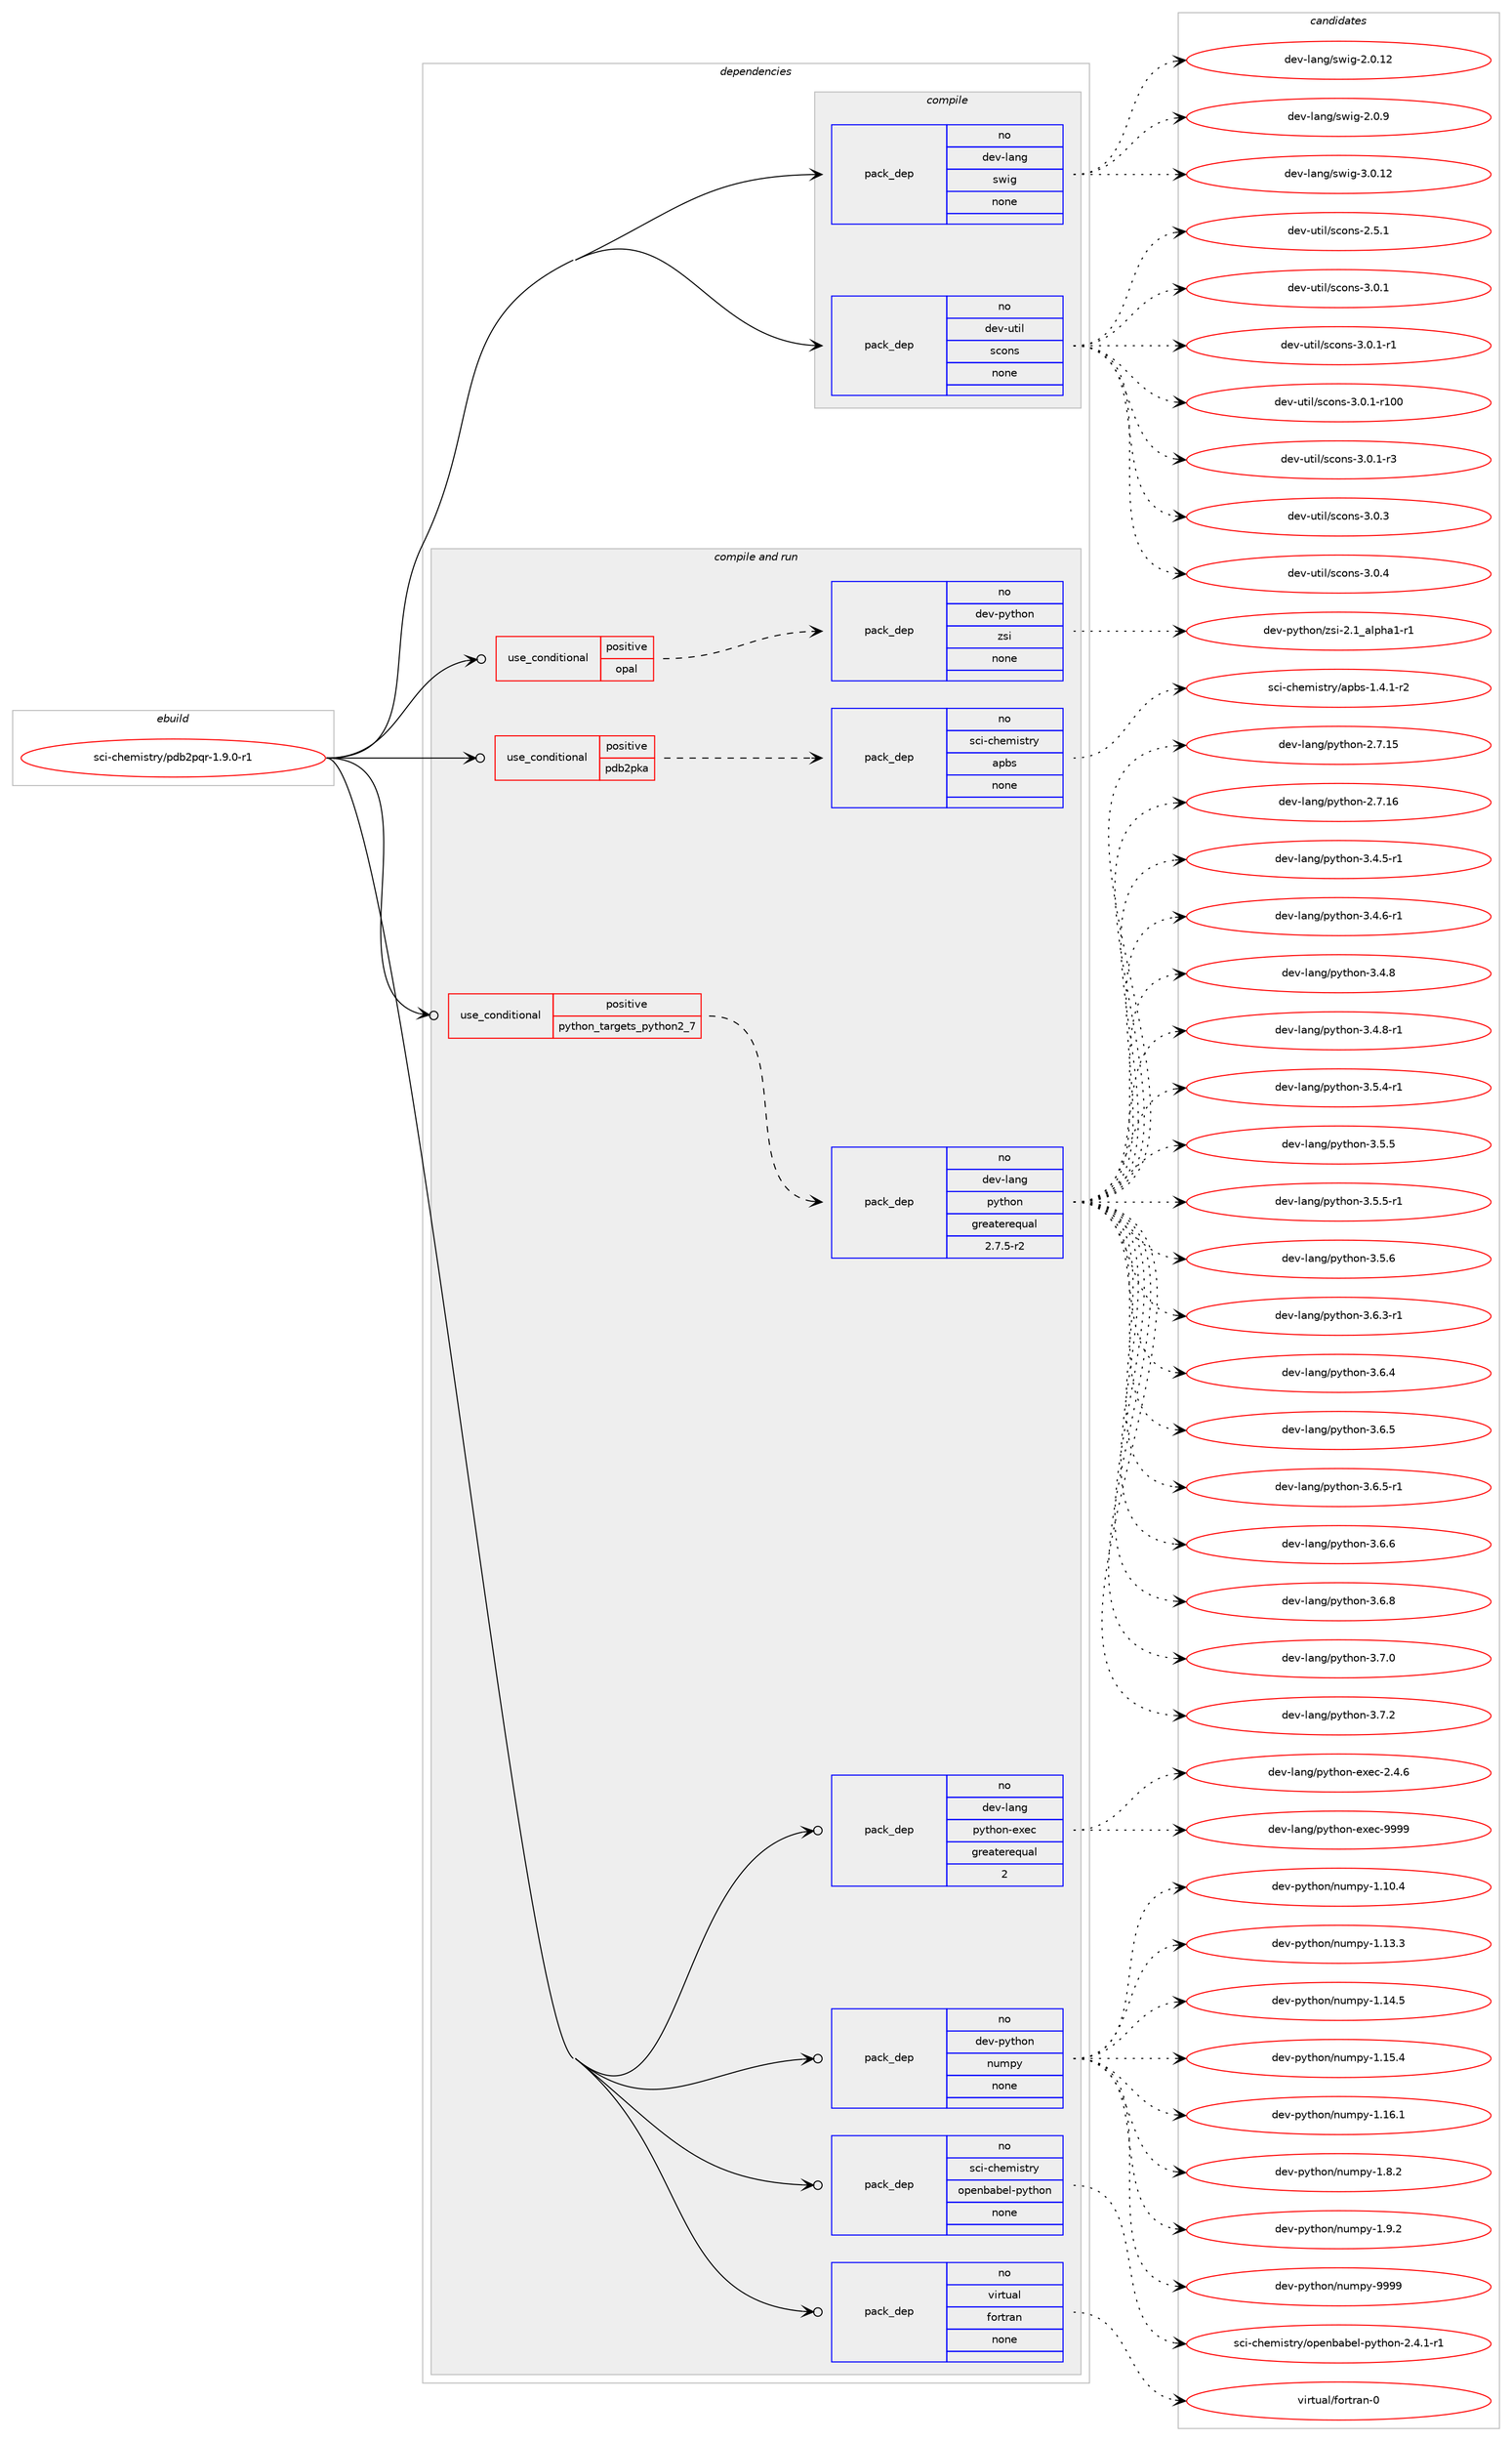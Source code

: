 digraph prolog {

# *************
# Graph options
# *************

newrank=true;
concentrate=true;
compound=true;
graph [rankdir=LR,fontname=Helvetica,fontsize=10,ranksep=1.5];#, ranksep=2.5, nodesep=0.2];
edge  [arrowhead=vee];
node  [fontname=Helvetica,fontsize=10];

# **********
# The ebuild
# **********

subgraph cluster_leftcol {
color=gray;
rank=same;
label=<<i>ebuild</i>>;
id [label="sci-chemistry/pdb2pqr-1.9.0-r1", color=red, width=4, href="../sci-chemistry/pdb2pqr-1.9.0-r1.svg"];
}

# ****************
# The dependencies
# ****************

subgraph cluster_midcol {
color=gray;
label=<<i>dependencies</i>>;
subgraph cluster_compile {
fillcolor="#eeeeee";
style=filled;
label=<<i>compile</i>>;
subgraph pack1208377 {
dependency1688514 [label=<<TABLE BORDER="0" CELLBORDER="1" CELLSPACING="0" CELLPADDING="4" WIDTH="220"><TR><TD ROWSPAN="6" CELLPADDING="30">pack_dep</TD></TR><TR><TD WIDTH="110">no</TD></TR><TR><TD>dev-lang</TD></TR><TR><TD>swig</TD></TR><TR><TD>none</TD></TR><TR><TD></TD></TR></TABLE>>, shape=none, color=blue];
}
id:e -> dependency1688514:w [weight=20,style="solid",arrowhead="vee"];
subgraph pack1208378 {
dependency1688515 [label=<<TABLE BORDER="0" CELLBORDER="1" CELLSPACING="0" CELLPADDING="4" WIDTH="220"><TR><TD ROWSPAN="6" CELLPADDING="30">pack_dep</TD></TR><TR><TD WIDTH="110">no</TD></TR><TR><TD>dev-util</TD></TR><TR><TD>scons</TD></TR><TR><TD>none</TD></TR><TR><TD></TD></TR></TABLE>>, shape=none, color=blue];
}
id:e -> dependency1688515:w [weight=20,style="solid",arrowhead="vee"];
}
subgraph cluster_compileandrun {
fillcolor="#eeeeee";
style=filled;
label=<<i>compile and run</i>>;
subgraph cond452481 {
dependency1688516 [label=<<TABLE BORDER="0" CELLBORDER="1" CELLSPACING="0" CELLPADDING="4"><TR><TD ROWSPAN="3" CELLPADDING="10">use_conditional</TD></TR><TR><TD>positive</TD></TR><TR><TD>opal</TD></TR></TABLE>>, shape=none, color=red];
subgraph pack1208379 {
dependency1688517 [label=<<TABLE BORDER="0" CELLBORDER="1" CELLSPACING="0" CELLPADDING="4" WIDTH="220"><TR><TD ROWSPAN="6" CELLPADDING="30">pack_dep</TD></TR><TR><TD WIDTH="110">no</TD></TR><TR><TD>dev-python</TD></TR><TR><TD>zsi</TD></TR><TR><TD>none</TD></TR><TR><TD></TD></TR></TABLE>>, shape=none, color=blue];
}
dependency1688516:e -> dependency1688517:w [weight=20,style="dashed",arrowhead="vee"];
}
id:e -> dependency1688516:w [weight=20,style="solid",arrowhead="odotvee"];
subgraph cond452482 {
dependency1688518 [label=<<TABLE BORDER="0" CELLBORDER="1" CELLSPACING="0" CELLPADDING="4"><TR><TD ROWSPAN="3" CELLPADDING="10">use_conditional</TD></TR><TR><TD>positive</TD></TR><TR><TD>pdb2pka</TD></TR></TABLE>>, shape=none, color=red];
subgraph pack1208380 {
dependency1688519 [label=<<TABLE BORDER="0" CELLBORDER="1" CELLSPACING="0" CELLPADDING="4" WIDTH="220"><TR><TD ROWSPAN="6" CELLPADDING="30">pack_dep</TD></TR><TR><TD WIDTH="110">no</TD></TR><TR><TD>sci-chemistry</TD></TR><TR><TD>apbs</TD></TR><TR><TD>none</TD></TR><TR><TD></TD></TR></TABLE>>, shape=none, color=blue];
}
dependency1688518:e -> dependency1688519:w [weight=20,style="dashed",arrowhead="vee"];
}
id:e -> dependency1688518:w [weight=20,style="solid",arrowhead="odotvee"];
subgraph cond452483 {
dependency1688520 [label=<<TABLE BORDER="0" CELLBORDER="1" CELLSPACING="0" CELLPADDING="4"><TR><TD ROWSPAN="3" CELLPADDING="10">use_conditional</TD></TR><TR><TD>positive</TD></TR><TR><TD>python_targets_python2_7</TD></TR></TABLE>>, shape=none, color=red];
subgraph pack1208381 {
dependency1688521 [label=<<TABLE BORDER="0" CELLBORDER="1" CELLSPACING="0" CELLPADDING="4" WIDTH="220"><TR><TD ROWSPAN="6" CELLPADDING="30">pack_dep</TD></TR><TR><TD WIDTH="110">no</TD></TR><TR><TD>dev-lang</TD></TR><TR><TD>python</TD></TR><TR><TD>greaterequal</TD></TR><TR><TD>2.7.5-r2</TD></TR></TABLE>>, shape=none, color=blue];
}
dependency1688520:e -> dependency1688521:w [weight=20,style="dashed",arrowhead="vee"];
}
id:e -> dependency1688520:w [weight=20,style="solid",arrowhead="odotvee"];
subgraph pack1208382 {
dependency1688522 [label=<<TABLE BORDER="0" CELLBORDER="1" CELLSPACING="0" CELLPADDING="4" WIDTH="220"><TR><TD ROWSPAN="6" CELLPADDING="30">pack_dep</TD></TR><TR><TD WIDTH="110">no</TD></TR><TR><TD>dev-lang</TD></TR><TR><TD>python-exec</TD></TR><TR><TD>greaterequal</TD></TR><TR><TD>2</TD></TR></TABLE>>, shape=none, color=blue];
}
id:e -> dependency1688522:w [weight=20,style="solid",arrowhead="odotvee"];
subgraph pack1208383 {
dependency1688523 [label=<<TABLE BORDER="0" CELLBORDER="1" CELLSPACING="0" CELLPADDING="4" WIDTH="220"><TR><TD ROWSPAN="6" CELLPADDING="30">pack_dep</TD></TR><TR><TD WIDTH="110">no</TD></TR><TR><TD>dev-python</TD></TR><TR><TD>numpy</TD></TR><TR><TD>none</TD></TR><TR><TD></TD></TR></TABLE>>, shape=none, color=blue];
}
id:e -> dependency1688523:w [weight=20,style="solid",arrowhead="odotvee"];
subgraph pack1208384 {
dependency1688524 [label=<<TABLE BORDER="0" CELLBORDER="1" CELLSPACING="0" CELLPADDING="4" WIDTH="220"><TR><TD ROWSPAN="6" CELLPADDING="30">pack_dep</TD></TR><TR><TD WIDTH="110">no</TD></TR><TR><TD>sci-chemistry</TD></TR><TR><TD>openbabel-python</TD></TR><TR><TD>none</TD></TR><TR><TD></TD></TR></TABLE>>, shape=none, color=blue];
}
id:e -> dependency1688524:w [weight=20,style="solid",arrowhead="odotvee"];
subgraph pack1208385 {
dependency1688525 [label=<<TABLE BORDER="0" CELLBORDER="1" CELLSPACING="0" CELLPADDING="4" WIDTH="220"><TR><TD ROWSPAN="6" CELLPADDING="30">pack_dep</TD></TR><TR><TD WIDTH="110">no</TD></TR><TR><TD>virtual</TD></TR><TR><TD>fortran</TD></TR><TR><TD>none</TD></TR><TR><TD></TD></TR></TABLE>>, shape=none, color=blue];
}
id:e -> dependency1688525:w [weight=20,style="solid",arrowhead="odotvee"];
}
subgraph cluster_run {
fillcolor="#eeeeee";
style=filled;
label=<<i>run</i>>;
}
}

# **************
# The candidates
# **************

subgraph cluster_choices {
rank=same;
color=gray;
label=<<i>candidates</i>>;

subgraph choice1208377 {
color=black;
nodesep=1;
choice10010111845108971101034711511910510345504648464950 [label="dev-lang/swig-2.0.12", color=red, width=4,href="../dev-lang/swig-2.0.12.svg"];
choice100101118451089711010347115119105103455046484657 [label="dev-lang/swig-2.0.9", color=red, width=4,href="../dev-lang/swig-2.0.9.svg"];
choice10010111845108971101034711511910510345514648464950 [label="dev-lang/swig-3.0.12", color=red, width=4,href="../dev-lang/swig-3.0.12.svg"];
dependency1688514:e -> choice10010111845108971101034711511910510345504648464950:w [style=dotted,weight="100"];
dependency1688514:e -> choice100101118451089711010347115119105103455046484657:w [style=dotted,weight="100"];
dependency1688514:e -> choice10010111845108971101034711511910510345514648464950:w [style=dotted,weight="100"];
}
subgraph choice1208378 {
color=black;
nodesep=1;
choice100101118451171161051084711599111110115455046534649 [label="dev-util/scons-2.5.1", color=red, width=4,href="../dev-util/scons-2.5.1.svg"];
choice100101118451171161051084711599111110115455146484649 [label="dev-util/scons-3.0.1", color=red, width=4,href="../dev-util/scons-3.0.1.svg"];
choice1001011184511711610510847115991111101154551464846494511449 [label="dev-util/scons-3.0.1-r1", color=red, width=4,href="../dev-util/scons-3.0.1-r1.svg"];
choice10010111845117116105108471159911111011545514648464945114494848 [label="dev-util/scons-3.0.1-r100", color=red, width=4,href="../dev-util/scons-3.0.1-r100.svg"];
choice1001011184511711610510847115991111101154551464846494511451 [label="dev-util/scons-3.0.1-r3", color=red, width=4,href="../dev-util/scons-3.0.1-r3.svg"];
choice100101118451171161051084711599111110115455146484651 [label="dev-util/scons-3.0.3", color=red, width=4,href="../dev-util/scons-3.0.3.svg"];
choice100101118451171161051084711599111110115455146484652 [label="dev-util/scons-3.0.4", color=red, width=4,href="../dev-util/scons-3.0.4.svg"];
dependency1688515:e -> choice100101118451171161051084711599111110115455046534649:w [style=dotted,weight="100"];
dependency1688515:e -> choice100101118451171161051084711599111110115455146484649:w [style=dotted,weight="100"];
dependency1688515:e -> choice1001011184511711610510847115991111101154551464846494511449:w [style=dotted,weight="100"];
dependency1688515:e -> choice10010111845117116105108471159911111011545514648464945114494848:w [style=dotted,weight="100"];
dependency1688515:e -> choice1001011184511711610510847115991111101154551464846494511451:w [style=dotted,weight="100"];
dependency1688515:e -> choice100101118451171161051084711599111110115455146484651:w [style=dotted,weight="100"];
dependency1688515:e -> choice100101118451171161051084711599111110115455146484652:w [style=dotted,weight="100"];
}
subgraph choice1208379 {
color=black;
nodesep=1;
choice100101118451121211161041111104712211510545504649959710811210497494511449 [label="dev-python/zsi-2.1_alpha1-r1", color=red, width=4,href="../dev-python/zsi-2.1_alpha1-r1.svg"];
dependency1688517:e -> choice100101118451121211161041111104712211510545504649959710811210497494511449:w [style=dotted,weight="100"];
}
subgraph choice1208380 {
color=black;
nodesep=1;
choice1159910545991041011091051151161141214797112981154549465246494511450 [label="sci-chemistry/apbs-1.4.1-r2", color=red, width=4,href="../sci-chemistry/apbs-1.4.1-r2.svg"];
dependency1688519:e -> choice1159910545991041011091051151161141214797112981154549465246494511450:w [style=dotted,weight="100"];
}
subgraph choice1208381 {
color=black;
nodesep=1;
choice10010111845108971101034711212111610411111045504655464953 [label="dev-lang/python-2.7.15", color=red, width=4,href="../dev-lang/python-2.7.15.svg"];
choice10010111845108971101034711212111610411111045504655464954 [label="dev-lang/python-2.7.16", color=red, width=4,href="../dev-lang/python-2.7.16.svg"];
choice1001011184510897110103471121211161041111104551465246534511449 [label="dev-lang/python-3.4.5-r1", color=red, width=4,href="../dev-lang/python-3.4.5-r1.svg"];
choice1001011184510897110103471121211161041111104551465246544511449 [label="dev-lang/python-3.4.6-r1", color=red, width=4,href="../dev-lang/python-3.4.6-r1.svg"];
choice100101118451089711010347112121116104111110455146524656 [label="dev-lang/python-3.4.8", color=red, width=4,href="../dev-lang/python-3.4.8.svg"];
choice1001011184510897110103471121211161041111104551465246564511449 [label="dev-lang/python-3.4.8-r1", color=red, width=4,href="../dev-lang/python-3.4.8-r1.svg"];
choice1001011184510897110103471121211161041111104551465346524511449 [label="dev-lang/python-3.5.4-r1", color=red, width=4,href="../dev-lang/python-3.5.4-r1.svg"];
choice100101118451089711010347112121116104111110455146534653 [label="dev-lang/python-3.5.5", color=red, width=4,href="../dev-lang/python-3.5.5.svg"];
choice1001011184510897110103471121211161041111104551465346534511449 [label="dev-lang/python-3.5.5-r1", color=red, width=4,href="../dev-lang/python-3.5.5-r1.svg"];
choice100101118451089711010347112121116104111110455146534654 [label="dev-lang/python-3.5.6", color=red, width=4,href="../dev-lang/python-3.5.6.svg"];
choice1001011184510897110103471121211161041111104551465446514511449 [label="dev-lang/python-3.6.3-r1", color=red, width=4,href="../dev-lang/python-3.6.3-r1.svg"];
choice100101118451089711010347112121116104111110455146544652 [label="dev-lang/python-3.6.4", color=red, width=4,href="../dev-lang/python-3.6.4.svg"];
choice100101118451089711010347112121116104111110455146544653 [label="dev-lang/python-3.6.5", color=red, width=4,href="../dev-lang/python-3.6.5.svg"];
choice1001011184510897110103471121211161041111104551465446534511449 [label="dev-lang/python-3.6.5-r1", color=red, width=4,href="../dev-lang/python-3.6.5-r1.svg"];
choice100101118451089711010347112121116104111110455146544654 [label="dev-lang/python-3.6.6", color=red, width=4,href="../dev-lang/python-3.6.6.svg"];
choice100101118451089711010347112121116104111110455146544656 [label="dev-lang/python-3.6.8", color=red, width=4,href="../dev-lang/python-3.6.8.svg"];
choice100101118451089711010347112121116104111110455146554648 [label="dev-lang/python-3.7.0", color=red, width=4,href="../dev-lang/python-3.7.0.svg"];
choice100101118451089711010347112121116104111110455146554650 [label="dev-lang/python-3.7.2", color=red, width=4,href="../dev-lang/python-3.7.2.svg"];
dependency1688521:e -> choice10010111845108971101034711212111610411111045504655464953:w [style=dotted,weight="100"];
dependency1688521:e -> choice10010111845108971101034711212111610411111045504655464954:w [style=dotted,weight="100"];
dependency1688521:e -> choice1001011184510897110103471121211161041111104551465246534511449:w [style=dotted,weight="100"];
dependency1688521:e -> choice1001011184510897110103471121211161041111104551465246544511449:w [style=dotted,weight="100"];
dependency1688521:e -> choice100101118451089711010347112121116104111110455146524656:w [style=dotted,weight="100"];
dependency1688521:e -> choice1001011184510897110103471121211161041111104551465246564511449:w [style=dotted,weight="100"];
dependency1688521:e -> choice1001011184510897110103471121211161041111104551465346524511449:w [style=dotted,weight="100"];
dependency1688521:e -> choice100101118451089711010347112121116104111110455146534653:w [style=dotted,weight="100"];
dependency1688521:e -> choice1001011184510897110103471121211161041111104551465346534511449:w [style=dotted,weight="100"];
dependency1688521:e -> choice100101118451089711010347112121116104111110455146534654:w [style=dotted,weight="100"];
dependency1688521:e -> choice1001011184510897110103471121211161041111104551465446514511449:w [style=dotted,weight="100"];
dependency1688521:e -> choice100101118451089711010347112121116104111110455146544652:w [style=dotted,weight="100"];
dependency1688521:e -> choice100101118451089711010347112121116104111110455146544653:w [style=dotted,weight="100"];
dependency1688521:e -> choice1001011184510897110103471121211161041111104551465446534511449:w [style=dotted,weight="100"];
dependency1688521:e -> choice100101118451089711010347112121116104111110455146544654:w [style=dotted,weight="100"];
dependency1688521:e -> choice100101118451089711010347112121116104111110455146544656:w [style=dotted,weight="100"];
dependency1688521:e -> choice100101118451089711010347112121116104111110455146554648:w [style=dotted,weight="100"];
dependency1688521:e -> choice100101118451089711010347112121116104111110455146554650:w [style=dotted,weight="100"];
}
subgraph choice1208382 {
color=black;
nodesep=1;
choice1001011184510897110103471121211161041111104510112010199455046524654 [label="dev-lang/python-exec-2.4.6", color=red, width=4,href="../dev-lang/python-exec-2.4.6.svg"];
choice10010111845108971101034711212111610411111045101120101994557575757 [label="dev-lang/python-exec-9999", color=red, width=4,href="../dev-lang/python-exec-9999.svg"];
dependency1688522:e -> choice1001011184510897110103471121211161041111104510112010199455046524654:w [style=dotted,weight="100"];
dependency1688522:e -> choice10010111845108971101034711212111610411111045101120101994557575757:w [style=dotted,weight="100"];
}
subgraph choice1208383 {
color=black;
nodesep=1;
choice100101118451121211161041111104711011710911212145494649484652 [label="dev-python/numpy-1.10.4", color=red, width=4,href="../dev-python/numpy-1.10.4.svg"];
choice100101118451121211161041111104711011710911212145494649514651 [label="dev-python/numpy-1.13.3", color=red, width=4,href="../dev-python/numpy-1.13.3.svg"];
choice100101118451121211161041111104711011710911212145494649524653 [label="dev-python/numpy-1.14.5", color=red, width=4,href="../dev-python/numpy-1.14.5.svg"];
choice100101118451121211161041111104711011710911212145494649534652 [label="dev-python/numpy-1.15.4", color=red, width=4,href="../dev-python/numpy-1.15.4.svg"];
choice100101118451121211161041111104711011710911212145494649544649 [label="dev-python/numpy-1.16.1", color=red, width=4,href="../dev-python/numpy-1.16.1.svg"];
choice1001011184511212111610411111047110117109112121454946564650 [label="dev-python/numpy-1.8.2", color=red, width=4,href="../dev-python/numpy-1.8.2.svg"];
choice1001011184511212111610411111047110117109112121454946574650 [label="dev-python/numpy-1.9.2", color=red, width=4,href="../dev-python/numpy-1.9.2.svg"];
choice10010111845112121116104111110471101171091121214557575757 [label="dev-python/numpy-9999", color=red, width=4,href="../dev-python/numpy-9999.svg"];
dependency1688523:e -> choice100101118451121211161041111104711011710911212145494649484652:w [style=dotted,weight="100"];
dependency1688523:e -> choice100101118451121211161041111104711011710911212145494649514651:w [style=dotted,weight="100"];
dependency1688523:e -> choice100101118451121211161041111104711011710911212145494649524653:w [style=dotted,weight="100"];
dependency1688523:e -> choice100101118451121211161041111104711011710911212145494649534652:w [style=dotted,weight="100"];
dependency1688523:e -> choice100101118451121211161041111104711011710911212145494649544649:w [style=dotted,weight="100"];
dependency1688523:e -> choice1001011184511212111610411111047110117109112121454946564650:w [style=dotted,weight="100"];
dependency1688523:e -> choice1001011184511212111610411111047110117109112121454946574650:w [style=dotted,weight="100"];
dependency1688523:e -> choice10010111845112121116104111110471101171091121214557575757:w [style=dotted,weight="100"];
}
subgraph choice1208384 {
color=black;
nodesep=1;
choice11599105459910410110910511511611412147111112101110989798101108451121211161041111104550465246494511449 [label="sci-chemistry/openbabel-python-2.4.1-r1", color=red, width=4,href="../sci-chemistry/openbabel-python-2.4.1-r1.svg"];
dependency1688524:e -> choice11599105459910410110910511511611412147111112101110989798101108451121211161041111104550465246494511449:w [style=dotted,weight="100"];
}
subgraph choice1208385 {
color=black;
nodesep=1;
choice1181051141161179710847102111114116114971104548 [label="virtual/fortran-0", color=red, width=4,href="../virtual/fortran-0.svg"];
dependency1688525:e -> choice1181051141161179710847102111114116114971104548:w [style=dotted,weight="100"];
}
}

}
